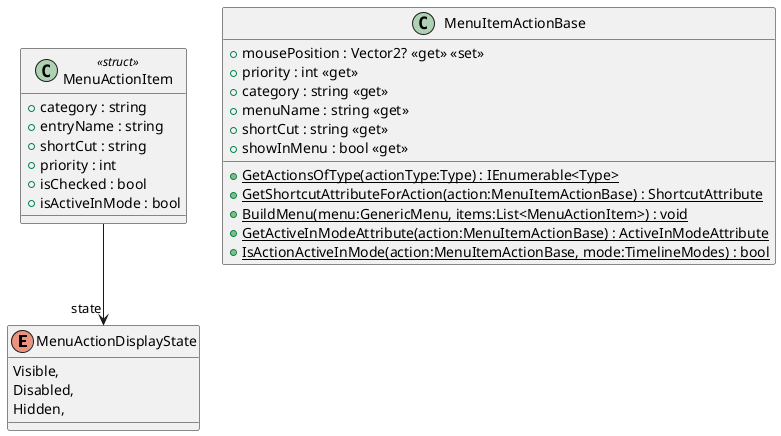 @startuml
enum MenuActionDisplayState {
    Visible,
    Disabled,
    Hidden,
}
class MenuActionItem <<struct>> {
    + category : string
    + entryName : string
    + shortCut : string
    + priority : int
    + isChecked : bool
    + isActiveInMode : bool
}
class MenuItemActionBase {
    + mousePosition : Vector2? <<get>> <<set>>
    + {static} GetActionsOfType(actionType:Type) : IEnumerable<Type>
    + {static} GetShortcutAttributeForAction(action:MenuItemActionBase) : ShortcutAttribute
    + {static} BuildMenu(menu:GenericMenu, items:List<MenuActionItem>) : void
    + {static} GetActiveInModeAttribute(action:MenuItemActionBase) : ActiveInModeAttribute
    + {static} IsActionActiveInMode(action:MenuItemActionBase, mode:TimelineModes) : bool
    + priority : int <<get>>
    + category : string <<get>>
    + menuName : string <<get>>
    + shortCut : string <<get>>
    + showInMenu : bool <<get>>
}
MenuActionItem --> "state" MenuActionDisplayState
@enduml
